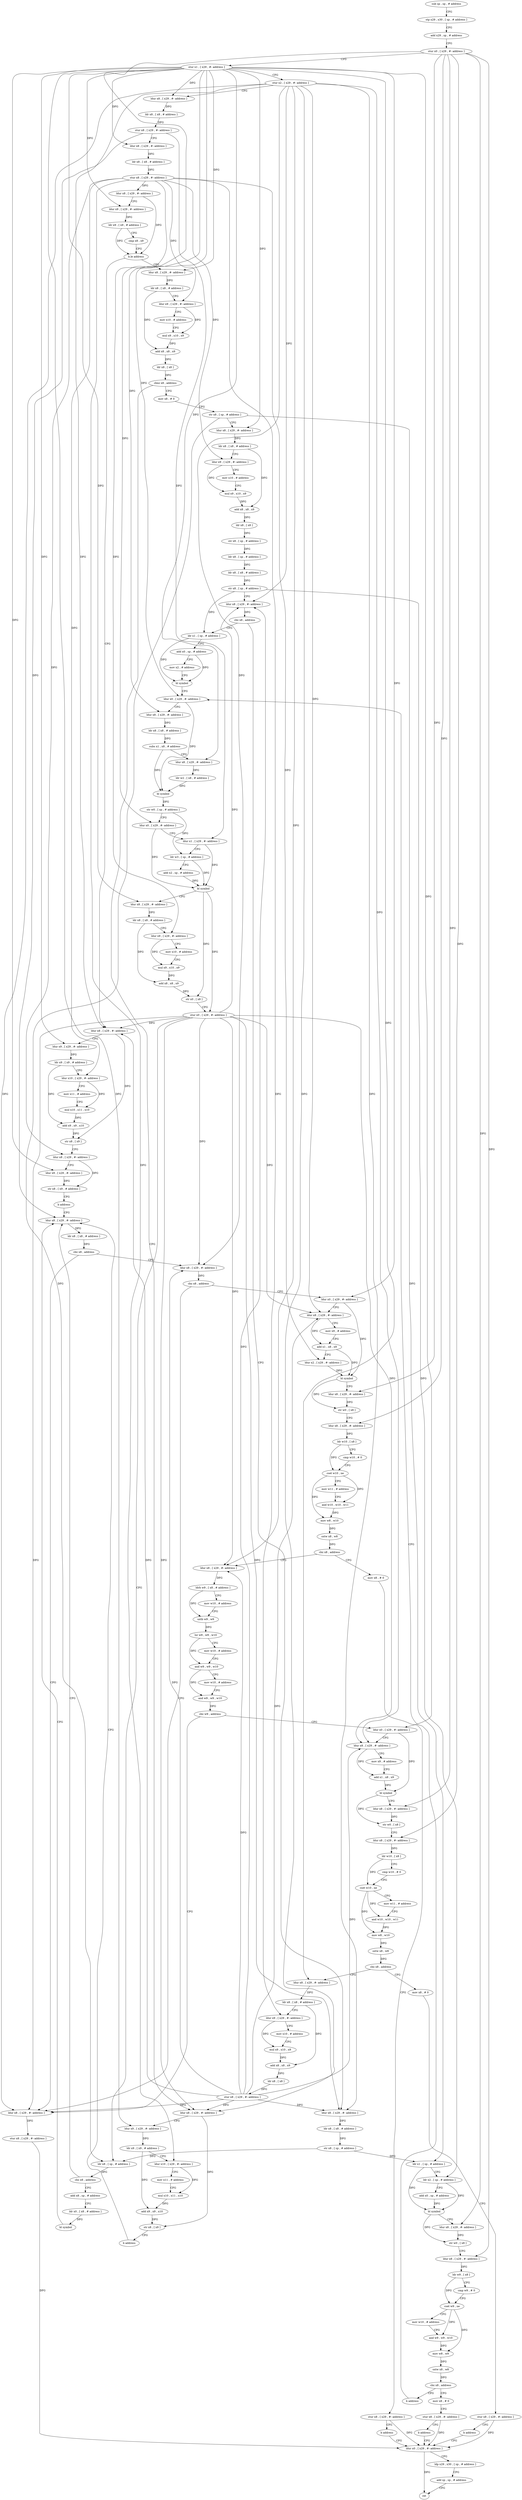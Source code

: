 digraph "func" {
"4311344" [label = "sub sp , sp , # address" ]
"4311348" [label = "stp x29 , x30 , [ sp , # address ]" ]
"4311352" [label = "add x29 , sp , # address" ]
"4311356" [label = "stur x0 , [ x29 , #- address ]" ]
"4311360" [label = "stur x1 , [ x29 , #- address ]" ]
"4311364" [label = "stur x2 , [ x29 , #- address ]" ]
"4311368" [label = "ldur x8 , [ x29 , #- address ]" ]
"4311372" [label = "ldr x8 , [ x8 , # address ]" ]
"4311376" [label = "stur x8 , [ x29 , #- address ]" ]
"4311380" [label = "ldur x8 , [ x29 , #- address ]" ]
"4311384" [label = "ldr x8 , [ x8 , # address ]" ]
"4311388" [label = "stur x8 , [ x29 , #- address ]" ]
"4311392" [label = "ldur x8 , [ x29 , #- address ]" ]
"4311396" [label = "ldur x9 , [ x29 , #- address ]" ]
"4311400" [label = "ldr x9 , [ x9 , # address ]" ]
"4311404" [label = "cmp x8 , x9" ]
"4311408" [label = "b.le address" ]
"4311460" [label = "ldur x8 , [ x29 , #- address ]" ]
"4311412" [label = "ldur x8 , [ x29 , #- address ]" ]
"4311464" [label = "ldr x8 , [ x8 , # address ]" ]
"4311468" [label = "ldur x9 , [ x29 , #- address ]" ]
"4311472" [label = "mov x10 , # address" ]
"4311476" [label = "mul x9 , x10 , x9" ]
"4311480" [label = "add x8 , x8 , x9" ]
"4311484" [label = "ldr x8 , [ x8 ]" ]
"4311488" [label = "cbnz x8 , address" ]
"4311528" [label = "mov x8 , # 0" ]
"4311492" [label = "ldur x8 , [ x29 , #- address ]" ]
"4311416" [label = "ldur x9 , [ x29 , #- address ]" ]
"4311420" [label = "ldr x9 , [ x9 , # address ]" ]
"4311424" [label = "ldur x10 , [ x29 , #- address ]" ]
"4311428" [label = "mov x11 , # address" ]
"4311432" [label = "mul x10 , x11 , x10" ]
"4311436" [label = "add x9 , x9 , x10" ]
"4311440" [label = "str x8 , [ x9 ]" ]
"4311444" [label = "ldur x8 , [ x29 , #- address ]" ]
"4311448" [label = "ldur x9 , [ x29 , #- address ]" ]
"4311452" [label = "str x8 , [ x9 , # address ]" ]
"4311456" [label = "b address" ]
"4311796" [label = "ldur x8 , [ x29 , #- address ]" ]
"4311532" [label = "str x8 , [ sp , # address ]" ]
"4311536" [label = "ldur x8 , [ x29 , #- address ]" ]
"4311540" [label = "ldr x8 , [ x8 , # address ]" ]
"4311544" [label = "ldur x9 , [ x29 , #- address ]" ]
"4311548" [label = "mov x10 , # address" ]
"4311552" [label = "mul x9 , x10 , x9" ]
"4311556" [label = "add x8 , x8 , x9" ]
"4311560" [label = "ldr x8 , [ x8 ]" ]
"4311564" [label = "str x8 , [ sp , # address ]" ]
"4311568" [label = "ldr x8 , [ sp , # address ]" ]
"4311572" [label = "ldr x8 , [ x8 , # address ]" ]
"4311576" [label = "str x8 , [ sp , # address ]" ]
"4311580" [label = "ldur x8 , [ x29 , #- address ]" ]
"4311584" [label = "cbz x8 , address" ]
"4311676" [label = "ldr x1 , [ sp , # address ]" ]
"4311588" [label = "ldur x8 , [ x29 , #- address ]" ]
"4311496" [label = "ldur x9 , [ x29 , #- address ]" ]
"4311500" [label = "ldr x9 , [ x9 , # address ]" ]
"4311504" [label = "ldur x10 , [ x29 , #- address ]" ]
"4311508" [label = "mov x11 , # address" ]
"4311512" [label = "mul x10 , x11 , x10" ]
"4311516" [label = "add x9 , x9 , x10" ]
"4311520" [label = "str x8 , [ x9 ]" ]
"4311524" [label = "b address" ]
"4311800" [label = "ldr x8 , [ x8 , # address ]" ]
"4311804" [label = "cbz x8 , address" ]
"4312044" [label = "ldur x8 , [ x29 , #- address ]" ]
"4311808" [label = "ldur x8 , [ x29 , #- address ]" ]
"4311680" [label = "add x0 , sp , # address" ]
"4311684" [label = "mov x2 , # address" ]
"4311688" [label = "bl symbol" ]
"4311692" [label = "ldur x0 , [ x29 , #- address ]" ]
"4311592" [label = "ldr x8 , [ x8 , # address ]" ]
"4311596" [label = "str x8 , [ sp , # address ]" ]
"4311600" [label = "ldr x1 , [ sp , # address ]" ]
"4311604" [label = "ldr x2 , [ sp , # address ]" ]
"4311608" [label = "add x0 , sp , # address" ]
"4311612" [label = "bl symbol" ]
"4311616" [label = "ldur x8 , [ x29 , #- address ]" ]
"4311620" [label = "str w0 , [ x8 ]" ]
"4311624" [label = "ldur x8 , [ x29 , #- address ]" ]
"4311628" [label = "ldr w9 , [ x8 ]" ]
"4311632" [label = "cmp w9 , # 0" ]
"4311636" [label = "cset w9 , ne" ]
"4311640" [label = "mov w10 , # address" ]
"4311644" [label = "and w9 , w9 , w10" ]
"4311648" [label = "mov w8 , w9" ]
"4311652" [label = "sxtw x8 , w8" ]
"4311656" [label = "cbz x8 , address" ]
"4311672" [label = "b address" ]
"4311660" [label = "mov x8 , # 0" ]
"4312048" [label = "stur x8 , [ x29 , #- address ]" ]
"4312052" [label = "ldur x0 , [ x29 , #- address ]" ]
"4311812" [label = "cbz x8 , address" ]
"4311816" [label = "ldur x0 , [ x29 , #- address ]" ]
"4311784" [label = "add x8 , sp , # address" ]
"4311788" [label = "ldr x0 , [ x8 , # address ]" ]
"4311792" [label = "bl symbol" ]
"4311664" [label = "stur x8 , [ x29 , #- address ]" ]
"4311668" [label = "b address" ]
"4311820" [label = "ldur x8 , [ x29 , #- address ]" ]
"4311824" [label = "mov x9 , # address" ]
"4311828" [label = "add x1 , x8 , x9" ]
"4311832" [label = "ldur x2 , [ x29 , #- address ]" ]
"4311836" [label = "bl symbol" ]
"4311840" [label = "ldur x8 , [ x29 , #- address ]" ]
"4311844" [label = "str w0 , [ x8 ]" ]
"4311848" [label = "ldur x8 , [ x29 , #- address ]" ]
"4311852" [label = "ldr w10 , [ x8 ]" ]
"4311856" [label = "cmp w10 , # 0" ]
"4311860" [label = "cset w10 , ne" ]
"4311864" [label = "mov w11 , # address" ]
"4311868" [label = "and w10 , w10 , w11" ]
"4311872" [label = "mov w8 , w10" ]
"4311876" [label = "sxtw x8 , w8" ]
"4311880" [label = "cbz x8 , address" ]
"4311896" [label = "ldur x8 , [ x29 , #- address ]" ]
"4311884" [label = "mov x8 , # 0" ]
"4311696" [label = "ldur x8 , [ x29 , #- address ]" ]
"4311700" [label = "ldr x8 , [ x8 , # address ]" ]
"4311704" [label = "subs x1 , x8 , # address" ]
"4311708" [label = "ldur x8 , [ x29 , #- address ]" ]
"4311712" [label = "ldr w2 , [ x8 , # address ]" ]
"4311716" [label = "bl symbol" ]
"4311720" [label = "str w0 , [ sp , # address ]" ]
"4311724" [label = "ldur x0 , [ x29 , #- address ]" ]
"4311728" [label = "ldur x1 , [ x29 , #- address ]" ]
"4311732" [label = "ldr w3 , [ sp , # address ]" ]
"4311736" [label = "add x2 , sp , # address" ]
"4311740" [label = "bl symbol" ]
"4311744" [label = "ldur x8 , [ x29 , #- address ]" ]
"4311748" [label = "ldr x8 , [ x8 , # address ]" ]
"4311752" [label = "ldur x9 , [ x29 , #- address ]" ]
"4311756" [label = "mov x10 , # address" ]
"4311760" [label = "mul x9 , x10 , x9" ]
"4311764" [label = "add x8 , x8 , x9" ]
"4311768" [label = "str x0 , [ x8 ]" ]
"4311772" [label = "stur x0 , [ x29 , #- address ]" ]
"4311776" [label = "ldr x8 , [ sp , # address ]" ]
"4311780" [label = "cbz x8 , address" ]
"4312056" [label = "ldp x29 , x30 , [ sp , # address ]" ]
"4312060" [label = "add sp , sp , # address" ]
"4312064" [label = "ret" ]
"4311900" [label = "ldrb w9 , [ x8 , # address ]" ]
"4311904" [label = "mov w10 , # address" ]
"4311908" [label = "uxtb w9 , w9" ]
"4311912" [label = "lsr w9 , w9 , w10" ]
"4311916" [label = "mov w10 , # address" ]
"4311920" [label = "and w9 , w9 , w10" ]
"4311924" [label = "mov w10 , # address" ]
"4311928" [label = "and w9 , w9 , w10" ]
"4311932" [label = "cbz w9 , address" ]
"4311936" [label = "ldur x0 , [ x29 , #- address ]" ]
"4311888" [label = "stur x8 , [ x29 , #- address ]" ]
"4311892" [label = "b address" ]
"4311940" [label = "ldur x8 , [ x29 , #- address ]" ]
"4311944" [label = "mov x9 , # address" ]
"4311948" [label = "add x1 , x8 , x9" ]
"4311952" [label = "bl symbol" ]
"4311956" [label = "ldur x8 , [ x29 , #- address ]" ]
"4311960" [label = "str w0 , [ x8 ]" ]
"4311964" [label = "ldur x8 , [ x29 , #- address ]" ]
"4311968" [label = "ldr w10 , [ x8 ]" ]
"4311972" [label = "cmp w10 , # 0" ]
"4311976" [label = "cset w10 , ne" ]
"4311980" [label = "mov w11 , # address" ]
"4311984" [label = "and w10 , w10 , w11" ]
"4311988" [label = "mov w8 , w10" ]
"4311992" [label = "sxtw x8 , w8" ]
"4311996" [label = "cbz x8 , address" ]
"4312012" [label = "ldur x8 , [ x29 , #- address ]" ]
"4312000" [label = "mov x8 , # 0" ]
"4312016" [label = "ldr x8 , [ x8 , # address ]" ]
"4312020" [label = "ldur x9 , [ x29 , #- address ]" ]
"4312024" [label = "mov x10 , # address" ]
"4312028" [label = "mul x9 , x10 , x9" ]
"4312032" [label = "add x8 , x8 , x9" ]
"4312036" [label = "ldr x8 , [ x8 ]" ]
"4312040" [label = "stur x8 , [ x29 , #- address ]" ]
"4312004" [label = "stur x8 , [ x29 , #- address ]" ]
"4312008" [label = "b address" ]
"4311344" -> "4311348" [ label = "CFG" ]
"4311348" -> "4311352" [ label = "CFG" ]
"4311352" -> "4311356" [ label = "CFG" ]
"4311356" -> "4311360" [ label = "CFG" ]
"4311356" -> "4311616" [ label = "DFG" ]
"4311356" -> "4311624" [ label = "DFG" ]
"4311356" -> "4311724" [ label = "DFG" ]
"4311356" -> "4311840" [ label = "DFG" ]
"4311356" -> "4311848" [ label = "DFG" ]
"4311356" -> "4311956" [ label = "DFG" ]
"4311356" -> "4311964" [ label = "DFG" ]
"4311360" -> "4311364" [ label = "CFG" ]
"4311360" -> "4311368" [ label = "DFG" ]
"4311360" -> "4311380" [ label = "DFG" ]
"4311360" -> "4311396" [ label = "DFG" ]
"4311360" -> "4311460" [ label = "DFG" ]
"4311360" -> "4311416" [ label = "DFG" ]
"4311360" -> "4311448" [ label = "DFG" ]
"4311360" -> "4311536" [ label = "DFG" ]
"4311360" -> "4311496" [ label = "DFG" ]
"4311360" -> "4311692" [ label = "DFG" ]
"4311360" -> "4311696" [ label = "DFG" ]
"4311360" -> "4311708" [ label = "DFG" ]
"4311360" -> "4311744" [ label = "DFG" ]
"4311360" -> "4311816" [ label = "DFG" ]
"4311360" -> "4311936" [ label = "DFG" ]
"4311360" -> "4312012" [ label = "DFG" ]
"4311364" -> "4311368" [ label = "CFG" ]
"4311364" -> "4311412" [ label = "DFG" ]
"4311364" -> "4311580" [ label = "DFG" ]
"4311364" -> "4311492" [ label = "DFG" ]
"4311364" -> "4311588" [ label = "DFG" ]
"4311364" -> "4312044" [ label = "DFG" ]
"4311364" -> "4311808" [ label = "DFG" ]
"4311364" -> "4311820" [ label = "DFG" ]
"4311364" -> "4311896" [ label = "DFG" ]
"4311364" -> "4311940" [ label = "DFG" ]
"4311368" -> "4311372" [ label = "DFG" ]
"4311372" -> "4311376" [ label = "DFG" ]
"4311376" -> "4311380" [ label = "CFG" ]
"4311376" -> "4311796" [ label = "DFG" ]
"4311376" -> "4311728" [ label = "DFG" ]
"4311380" -> "4311384" [ label = "DFG" ]
"4311384" -> "4311388" [ label = "DFG" ]
"4311388" -> "4311392" [ label = "DFG" ]
"4311388" -> "4311468" [ label = "DFG" ]
"4311388" -> "4311424" [ label = "DFG" ]
"4311388" -> "4311444" [ label = "DFG" ]
"4311388" -> "4311544" [ label = "DFG" ]
"4311388" -> "4311504" [ label = "DFG" ]
"4311388" -> "4311752" [ label = "DFG" ]
"4311388" -> "4311832" [ label = "DFG" ]
"4311388" -> "4312020" [ label = "DFG" ]
"4311392" -> "4311396" [ label = "CFG" ]
"4311392" -> "4311408" [ label = "DFG" ]
"4311396" -> "4311400" [ label = "DFG" ]
"4311400" -> "4311404" [ label = "CFG" ]
"4311400" -> "4311408" [ label = "DFG" ]
"4311404" -> "4311408" [ label = "CFG" ]
"4311408" -> "4311460" [ label = "CFG" ]
"4311408" -> "4311412" [ label = "CFG" ]
"4311460" -> "4311464" [ label = "DFG" ]
"4311412" -> "4311416" [ label = "CFG" ]
"4311412" -> "4311440" [ label = "DFG" ]
"4311464" -> "4311468" [ label = "CFG" ]
"4311464" -> "4311480" [ label = "DFG" ]
"4311468" -> "4311472" [ label = "CFG" ]
"4311468" -> "4311476" [ label = "DFG" ]
"4311472" -> "4311476" [ label = "CFG" ]
"4311476" -> "4311480" [ label = "DFG" ]
"4311480" -> "4311484" [ label = "DFG" ]
"4311484" -> "4311488" [ label = "DFG" ]
"4311488" -> "4311528" [ label = "CFG" ]
"4311488" -> "4311492" [ label = "CFG" ]
"4311528" -> "4311532" [ label = "CFG" ]
"4311492" -> "4311496" [ label = "CFG" ]
"4311492" -> "4311520" [ label = "DFG" ]
"4311416" -> "4311420" [ label = "DFG" ]
"4311420" -> "4311424" [ label = "CFG" ]
"4311420" -> "4311436" [ label = "DFG" ]
"4311424" -> "4311428" [ label = "CFG" ]
"4311424" -> "4311432" [ label = "DFG" ]
"4311428" -> "4311432" [ label = "CFG" ]
"4311432" -> "4311436" [ label = "DFG" ]
"4311436" -> "4311440" [ label = "DFG" ]
"4311440" -> "4311444" [ label = "CFG" ]
"4311444" -> "4311448" [ label = "CFG" ]
"4311444" -> "4311452" [ label = "DFG" ]
"4311448" -> "4311452" [ label = "DFG" ]
"4311452" -> "4311456" [ label = "CFG" ]
"4311456" -> "4311796" [ label = "CFG" ]
"4311796" -> "4311800" [ label = "DFG" ]
"4311532" -> "4311536" [ label = "CFG" ]
"4311532" -> "4311600" [ label = "DFG" ]
"4311532" -> "4311776" [ label = "DFG" ]
"4311536" -> "4311540" [ label = "DFG" ]
"4311540" -> "4311544" [ label = "CFG" ]
"4311540" -> "4311556" [ label = "DFG" ]
"4311544" -> "4311548" [ label = "CFG" ]
"4311544" -> "4311552" [ label = "DFG" ]
"4311548" -> "4311552" [ label = "CFG" ]
"4311552" -> "4311556" [ label = "DFG" ]
"4311556" -> "4311560" [ label = "DFG" ]
"4311560" -> "4311564" [ label = "DFG" ]
"4311564" -> "4311568" [ label = "DFG" ]
"4311568" -> "4311572" [ label = "DFG" ]
"4311572" -> "4311576" [ label = "DFG" ]
"4311576" -> "4311580" [ label = "CFG" ]
"4311576" -> "4311676" [ label = "DFG" ]
"4311576" -> "4311604" [ label = "DFG" ]
"4311580" -> "4311584" [ label = "DFG" ]
"4311584" -> "4311676" [ label = "CFG" ]
"4311584" -> "4311588" [ label = "CFG" ]
"4311676" -> "4311680" [ label = "CFG" ]
"4311676" -> "4311688" [ label = "DFG" ]
"4311588" -> "4311592" [ label = "DFG" ]
"4311496" -> "4311500" [ label = "DFG" ]
"4311500" -> "4311504" [ label = "CFG" ]
"4311500" -> "4311516" [ label = "DFG" ]
"4311504" -> "4311508" [ label = "CFG" ]
"4311504" -> "4311512" [ label = "DFG" ]
"4311508" -> "4311512" [ label = "CFG" ]
"4311512" -> "4311516" [ label = "DFG" ]
"4311516" -> "4311520" [ label = "DFG" ]
"4311520" -> "4311524" [ label = "CFG" ]
"4311524" -> "4311796" [ label = "CFG" ]
"4311800" -> "4311804" [ label = "DFG" ]
"4311804" -> "4312044" [ label = "CFG" ]
"4311804" -> "4311808" [ label = "CFG" ]
"4312044" -> "4312048" [ label = "DFG" ]
"4311808" -> "4311812" [ label = "DFG" ]
"4311680" -> "4311684" [ label = "CFG" ]
"4311680" -> "4311688" [ label = "DFG" ]
"4311684" -> "4311688" [ label = "CFG" ]
"4311688" -> "4311692" [ label = "CFG" ]
"4311692" -> "4311696" [ label = "CFG" ]
"4311692" -> "4311716" [ label = "DFG" ]
"4311592" -> "4311596" [ label = "DFG" ]
"4311596" -> "4311600" [ label = "DFG" ]
"4311596" -> "4311776" [ label = "DFG" ]
"4311600" -> "4311604" [ label = "CFG" ]
"4311600" -> "4311612" [ label = "DFG" ]
"4311604" -> "4311608" [ label = "CFG" ]
"4311604" -> "4311612" [ label = "DFG" ]
"4311608" -> "4311612" [ label = "DFG" ]
"4311612" -> "4311616" [ label = "CFG" ]
"4311612" -> "4311620" [ label = "DFG" ]
"4311616" -> "4311620" [ label = "DFG" ]
"4311620" -> "4311624" [ label = "CFG" ]
"4311624" -> "4311628" [ label = "DFG" ]
"4311628" -> "4311632" [ label = "CFG" ]
"4311628" -> "4311636" [ label = "DFG" ]
"4311632" -> "4311636" [ label = "CFG" ]
"4311636" -> "4311640" [ label = "CFG" ]
"4311636" -> "4311644" [ label = "DFG" ]
"4311636" -> "4311648" [ label = "DFG" ]
"4311640" -> "4311644" [ label = "CFG" ]
"4311644" -> "4311648" [ label = "DFG" ]
"4311648" -> "4311652" [ label = "DFG" ]
"4311652" -> "4311656" [ label = "DFG" ]
"4311656" -> "4311672" [ label = "CFG" ]
"4311656" -> "4311660" [ label = "CFG" ]
"4311672" -> "4311692" [ label = "CFG" ]
"4311660" -> "4311664" [ label = "CFG" ]
"4312048" -> "4312052" [ label = "DFG" ]
"4312052" -> "4312056" [ label = "CFG" ]
"4312052" -> "4312064" [ label = "DFG" ]
"4311812" -> "4312044" [ label = "CFG" ]
"4311812" -> "4311816" [ label = "CFG" ]
"4311816" -> "4311820" [ label = "CFG" ]
"4311816" -> "4311836" [ label = "DFG" ]
"4311784" -> "4311788" [ label = "CFG" ]
"4311788" -> "4311792" [ label = "DFG" ]
"4311792" -> "4311796" [ label = "CFG" ]
"4311664" -> "4311668" [ label = "CFG" ]
"4311664" -> "4312052" [ label = "DFG" ]
"4311668" -> "4312052" [ label = "CFG" ]
"4311820" -> "4311824" [ label = "CFG" ]
"4311820" -> "4311828" [ label = "DFG" ]
"4311824" -> "4311828" [ label = "CFG" ]
"4311828" -> "4311832" [ label = "CFG" ]
"4311828" -> "4311836" [ label = "DFG" ]
"4311832" -> "4311836" [ label = "DFG" ]
"4311836" -> "4311840" [ label = "CFG" ]
"4311836" -> "4311844" [ label = "DFG" ]
"4311840" -> "4311844" [ label = "DFG" ]
"4311844" -> "4311848" [ label = "CFG" ]
"4311848" -> "4311852" [ label = "DFG" ]
"4311852" -> "4311856" [ label = "CFG" ]
"4311852" -> "4311860" [ label = "DFG" ]
"4311856" -> "4311860" [ label = "CFG" ]
"4311860" -> "4311864" [ label = "CFG" ]
"4311860" -> "4311868" [ label = "DFG" ]
"4311860" -> "4311872" [ label = "DFG" ]
"4311864" -> "4311868" [ label = "CFG" ]
"4311868" -> "4311872" [ label = "DFG" ]
"4311872" -> "4311876" [ label = "DFG" ]
"4311876" -> "4311880" [ label = "DFG" ]
"4311880" -> "4311896" [ label = "CFG" ]
"4311880" -> "4311884" [ label = "CFG" ]
"4311896" -> "4311900" [ label = "DFG" ]
"4311884" -> "4311888" [ label = "CFG" ]
"4311696" -> "4311700" [ label = "DFG" ]
"4311700" -> "4311704" [ label = "DFG" ]
"4311704" -> "4311708" [ label = "CFG" ]
"4311704" -> "4311716" [ label = "DFG" ]
"4311708" -> "4311712" [ label = "DFG" ]
"4311712" -> "4311716" [ label = "DFG" ]
"4311716" -> "4311720" [ label = "DFG" ]
"4311720" -> "4311724" [ label = "CFG" ]
"4311720" -> "4311732" [ label = "DFG" ]
"4311724" -> "4311728" [ label = "CFG" ]
"4311724" -> "4311740" [ label = "DFG" ]
"4311728" -> "4311732" [ label = "CFG" ]
"4311728" -> "4311740" [ label = "DFG" ]
"4311732" -> "4311736" [ label = "CFG" ]
"4311732" -> "4311740" [ label = "DFG" ]
"4311736" -> "4311740" [ label = "DFG" ]
"4311740" -> "4311744" [ label = "CFG" ]
"4311740" -> "4311768" [ label = "DFG" ]
"4311740" -> "4311772" [ label = "DFG" ]
"4311744" -> "4311748" [ label = "DFG" ]
"4311748" -> "4311752" [ label = "CFG" ]
"4311748" -> "4311764" [ label = "DFG" ]
"4311752" -> "4311756" [ label = "CFG" ]
"4311752" -> "4311760" [ label = "DFG" ]
"4311756" -> "4311760" [ label = "CFG" ]
"4311760" -> "4311764" [ label = "DFG" ]
"4311764" -> "4311768" [ label = "DFG" ]
"4311768" -> "4311772" [ label = "CFG" ]
"4311772" -> "4311776" [ label = "CFG" ]
"4311772" -> "4311412" [ label = "DFG" ]
"4311772" -> "4311580" [ label = "DFG" ]
"4311772" -> "4311492" [ label = "DFG" ]
"4311772" -> "4311588" [ label = "DFG" ]
"4311772" -> "4312044" [ label = "DFG" ]
"4311772" -> "4311808" [ label = "DFG" ]
"4311772" -> "4311820" [ label = "DFG" ]
"4311772" -> "4311896" [ label = "DFG" ]
"4311772" -> "4311940" [ label = "DFG" ]
"4311776" -> "4311780" [ label = "DFG" ]
"4311780" -> "4311796" [ label = "CFG" ]
"4311780" -> "4311784" [ label = "CFG" ]
"4312056" -> "4312060" [ label = "CFG" ]
"4312060" -> "4312064" [ label = "CFG" ]
"4311900" -> "4311904" [ label = "CFG" ]
"4311900" -> "4311908" [ label = "DFG" ]
"4311904" -> "4311908" [ label = "CFG" ]
"4311908" -> "4311912" [ label = "DFG" ]
"4311912" -> "4311916" [ label = "CFG" ]
"4311912" -> "4311920" [ label = "DFG" ]
"4311916" -> "4311920" [ label = "CFG" ]
"4311920" -> "4311924" [ label = "CFG" ]
"4311920" -> "4311928" [ label = "DFG" ]
"4311924" -> "4311928" [ label = "CFG" ]
"4311928" -> "4311932" [ label = "DFG" ]
"4311932" -> "4312044" [ label = "CFG" ]
"4311932" -> "4311936" [ label = "CFG" ]
"4311936" -> "4311940" [ label = "CFG" ]
"4311936" -> "4311952" [ label = "DFG" ]
"4311888" -> "4311892" [ label = "CFG" ]
"4311888" -> "4312052" [ label = "DFG" ]
"4311892" -> "4312052" [ label = "CFG" ]
"4311940" -> "4311944" [ label = "CFG" ]
"4311940" -> "4311948" [ label = "DFG" ]
"4311944" -> "4311948" [ label = "CFG" ]
"4311948" -> "4311952" [ label = "DFG" ]
"4311952" -> "4311956" [ label = "CFG" ]
"4311952" -> "4311960" [ label = "DFG" ]
"4311956" -> "4311960" [ label = "DFG" ]
"4311960" -> "4311964" [ label = "CFG" ]
"4311964" -> "4311968" [ label = "DFG" ]
"4311968" -> "4311972" [ label = "CFG" ]
"4311968" -> "4311976" [ label = "DFG" ]
"4311972" -> "4311976" [ label = "CFG" ]
"4311976" -> "4311980" [ label = "CFG" ]
"4311976" -> "4311984" [ label = "DFG" ]
"4311976" -> "4311988" [ label = "DFG" ]
"4311980" -> "4311984" [ label = "CFG" ]
"4311984" -> "4311988" [ label = "DFG" ]
"4311988" -> "4311992" [ label = "DFG" ]
"4311992" -> "4311996" [ label = "DFG" ]
"4311996" -> "4312012" [ label = "CFG" ]
"4311996" -> "4312000" [ label = "CFG" ]
"4312012" -> "4312016" [ label = "DFG" ]
"4312000" -> "4312004" [ label = "CFG" ]
"4312016" -> "4312020" [ label = "CFG" ]
"4312016" -> "4312032" [ label = "DFG" ]
"4312020" -> "4312024" [ label = "CFG" ]
"4312020" -> "4312028" [ label = "DFG" ]
"4312024" -> "4312028" [ label = "CFG" ]
"4312028" -> "4312032" [ label = "DFG" ]
"4312032" -> "4312036" [ label = "DFG" ]
"4312036" -> "4312040" [ label = "DFG" ]
"4312040" -> "4312044" [ label = "DFG" ]
"4312040" -> "4311412" [ label = "DFG" ]
"4312040" -> "4311580" [ label = "DFG" ]
"4312040" -> "4311492" [ label = "DFG" ]
"4312040" -> "4311588" [ label = "DFG" ]
"4312040" -> "4311808" [ label = "DFG" ]
"4312040" -> "4311820" [ label = "DFG" ]
"4312040" -> "4311896" [ label = "DFG" ]
"4312040" -> "4311940" [ label = "DFG" ]
"4312004" -> "4312008" [ label = "CFG" ]
"4312004" -> "4312052" [ label = "DFG" ]
"4312008" -> "4312052" [ label = "CFG" ]
}

